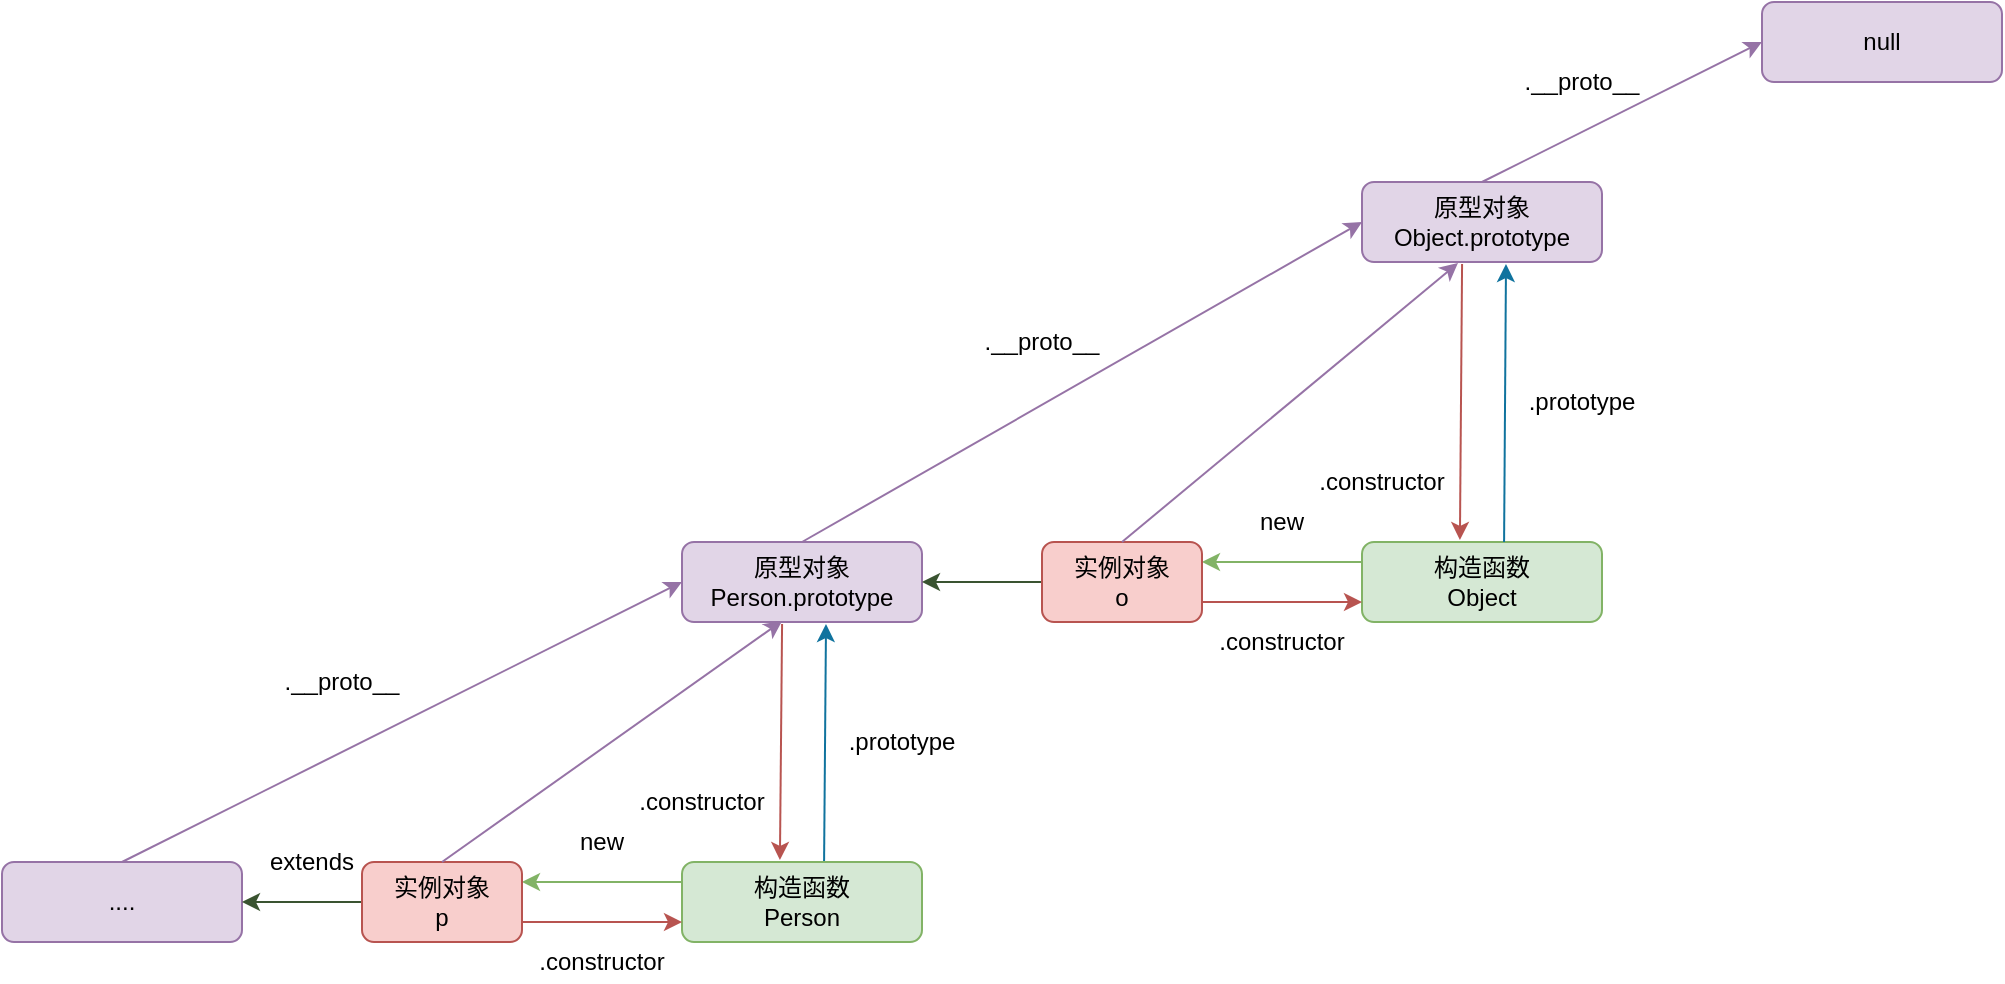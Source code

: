 <mxfile version="20.8.16" type="device"><diagram id="Ed7ZIexu5s1mp6d3kqyb" name="Page-1"><mxGraphModel dx="954" dy="1765" grid="1" gridSize="10" guides="1" tooltips="1" connect="1" arrows="1" fold="1" page="1" pageScale="1" pageWidth="827" pageHeight="1169" math="0" shadow="0"><root><mxCell id="0"/><mxCell id="1" parent="0"/><mxCell id="iTlgRpWv4HO870X7oeb4-7" value=".prototype" style="text;html=1;strokeColor=none;fillColor=none;align=center;verticalAlign=middle;whiteSpace=wrap;rounded=0;" parent="1" vertex="1"><mxGeometry x="460" y="320" width="60" height="20" as="geometry"/></mxCell><mxCell id="iTlgRpWv4HO870X7oeb4-8" value=".constructor" style="text;html=1;strokeColor=none;fillColor=none;align=center;verticalAlign=middle;whiteSpace=wrap;rounded=0;" parent="1" vertex="1"><mxGeometry x="360" y="350" width="60" height="20" as="geometry"/></mxCell><mxCell id="iTlgRpWv4HO870X7oeb4-19" value=".__proto__" style="text;html=1;strokeColor=none;fillColor=none;align=center;verticalAlign=middle;whiteSpace=wrap;rounded=0;" parent="1" vertex="1"><mxGeometry x="180" y="290" width="60" height="20" as="geometry"/></mxCell><mxCell id="iTlgRpWv4HO870X7oeb4-23" value="原型对象&lt;br&gt;Person.prototype" style="rounded=1;whiteSpace=wrap;html=1;fillColor=#e1d5e7;strokeColor=#9673a6;" parent="1" vertex="1"><mxGeometry x="380" y="230" width="120" height="40" as="geometry"/></mxCell><mxCell id="iTlgRpWv4HO870X7oeb4-25" value="" style="endArrow=classic;html=1;exitX=0.592;exitY=0;exitDx=0;exitDy=0;fillColor=#b1ddf0;strokeColor=#10739e;exitPerimeter=0;entryX=0.6;entryY=1.025;entryDx=0;entryDy=0;entryPerimeter=0;" parent="1" target="iTlgRpWv4HO870X7oeb4-23" edge="1"><mxGeometry width="50" height="50" relative="1" as="geometry"><mxPoint x="451.04" y="390" as="sourcePoint"/><mxPoint x="470" y="230" as="targetPoint"/></mxGeometry></mxCell><mxCell id="iTlgRpWv4HO870X7oeb4-27" value="" style="endArrow=classic;html=1;exitX=0.5;exitY=0;exitDx=0;exitDy=0;entryX=0;entryY=0.5;entryDx=0;entryDy=0;fillColor=#e1d5e7;strokeColor=#9673a6;" parent="1" source="MS21WHIQ8eIV37LJQQ5N-21" target="iTlgRpWv4HO870X7oeb4-23" edge="1"><mxGeometry width="50" height="50" relative="1" as="geometry"><mxPoint x="240" y="390" as="sourcePoint"/><mxPoint x="370" y="270" as="targetPoint"/></mxGeometry></mxCell><mxCell id="cE04QJzlrV_8oIgy1_4r-4" value="" style="endArrow=classic;html=1;rounded=0;exitX=0.417;exitY=1.025;exitDx=0;exitDy=0;fillColor=#f8cecc;strokeColor=#b85450;entryX=0.408;entryY=-0.025;entryDx=0;entryDy=0;entryPerimeter=0;exitPerimeter=0;" parent="1" source="iTlgRpWv4HO870X7oeb4-23" edge="1"><mxGeometry width="50" height="50" relative="1" as="geometry"><mxPoint x="190" y="340" as="sourcePoint"/><mxPoint x="428.96" y="389" as="targetPoint"/></mxGeometry></mxCell><mxCell id="MS21WHIQ8eIV37LJQQ5N-1" value=".prototype" style="text;html=1;strokeColor=none;fillColor=none;align=center;verticalAlign=middle;whiteSpace=wrap;rounded=0;" parent="1" vertex="1"><mxGeometry x="800" y="150" width="60" height="20" as="geometry"/></mxCell><mxCell id="MS21WHIQ8eIV37LJQQ5N-2" value=".constructor" style="text;html=1;strokeColor=none;fillColor=none;align=center;verticalAlign=middle;whiteSpace=wrap;rounded=0;" parent="1" vertex="1"><mxGeometry x="700" y="190" width="60" height="20" as="geometry"/></mxCell><mxCell id="MS21WHIQ8eIV37LJQQ5N-3" value="构造函数&lt;br&gt;Object" style="rounded=1;whiteSpace=wrap;html=1;fillColor=#d5e8d4;strokeColor=#82b366;" parent="1" vertex="1"><mxGeometry x="720" y="230" width="120" height="40" as="geometry"/></mxCell><mxCell id="MS21WHIQ8eIV37LJQQ5N-4" value="原型对象&lt;br&gt;Object.prototype" style="rounded=1;whiteSpace=wrap;html=1;fillColor=#e1d5e7;strokeColor=#9673a6;" parent="1" vertex="1"><mxGeometry x="720" y="50" width="120" height="40" as="geometry"/></mxCell><mxCell id="MS21WHIQ8eIV37LJQQ5N-5" value="" style="endArrow=classic;html=1;exitX=0.592;exitY=0;exitDx=0;exitDy=0;fillColor=#b1ddf0;strokeColor=#10739e;exitPerimeter=0;entryX=0.6;entryY=1.025;entryDx=0;entryDy=0;entryPerimeter=0;" parent="1" source="MS21WHIQ8eIV37LJQQ5N-3" target="MS21WHIQ8eIV37LJQQ5N-4" edge="1"><mxGeometry width="50" height="50" relative="1" as="geometry"><mxPoint x="680" y="380" as="sourcePoint"/><mxPoint x="700" y="70" as="targetPoint"/></mxGeometry></mxCell><mxCell id="MS21WHIQ8eIV37LJQQ5N-6" value=".constructor" style="text;html=1;strokeColor=none;fillColor=none;align=center;verticalAlign=middle;whiteSpace=wrap;rounded=0;" parent="1" vertex="1"><mxGeometry x="645" y="270" width="70" height="20" as="geometry"/></mxCell><mxCell id="MS21WHIQ8eIV37LJQQ5N-7" value="" style="endArrow=classic;html=1;rounded=0;entryX=0;entryY=0.75;entryDx=0;entryDy=0;fillColor=#f8cecc;strokeColor=#b85450;exitX=1;exitY=0.75;exitDx=0;exitDy=0;" parent="1" source="MS21WHIQ8eIV37LJQQ5N-15" target="MS21WHIQ8eIV37LJQQ5N-3" edge="1"><mxGeometry width="50" height="50" relative="1" as="geometry"><mxPoint x="660" y="260" as="sourcePoint"/><mxPoint x="840" y="380" as="targetPoint"/></mxGeometry></mxCell><mxCell id="MS21WHIQ8eIV37LJQQ5N-8" value="" style="endArrow=classic;html=1;rounded=0;entryX=1;entryY=0.25;entryDx=0;entryDy=0;exitX=0;exitY=0.25;exitDx=0;exitDy=0;fillColor=#d5e8d4;strokeColor=#82b366;" parent="1" source="MS21WHIQ8eIV37LJQQ5N-3" target="MS21WHIQ8eIV37LJQQ5N-15" edge="1"><mxGeometry width="50" height="50" relative="1" as="geometry"><mxPoint x="500" y="400" as="sourcePoint"/><mxPoint x="500" y="240" as="targetPoint"/></mxGeometry></mxCell><mxCell id="MS21WHIQ8eIV37LJQQ5N-9" value="new" style="text;html=1;strokeColor=none;fillColor=none;align=center;verticalAlign=middle;whiteSpace=wrap;rounded=0;" parent="1" vertex="1"><mxGeometry x="650" y="210" width="60" height="20" as="geometry"/></mxCell><mxCell id="MS21WHIQ8eIV37LJQQ5N-10" value="" style="endArrow=classic;html=1;rounded=0;exitX=0.417;exitY=1.025;exitDx=0;exitDy=0;fillColor=#f8cecc;strokeColor=#b85450;entryX=0.408;entryY=-0.025;entryDx=0;entryDy=0;entryPerimeter=0;exitPerimeter=0;" parent="1" source="MS21WHIQ8eIV37LJQQ5N-4" target="MS21WHIQ8eIV37LJQQ5N-3" edge="1"><mxGeometry width="50" height="50" relative="1" as="geometry"><mxPoint x="420" y="180" as="sourcePoint"/><mxPoint x="450" y="230" as="targetPoint"/></mxGeometry></mxCell><mxCell id="MS21WHIQ8eIV37LJQQ5N-11" value=".__proto__" style="text;html=1;strokeColor=none;fillColor=none;align=center;verticalAlign=middle;whiteSpace=wrap;rounded=0;" parent="1" vertex="1"><mxGeometry x="530" y="120" width="60" height="20" as="geometry"/></mxCell><mxCell id="MS21WHIQ8eIV37LJQQ5N-12" value="" style="endArrow=classic;html=1;exitX=0.5;exitY=0;exitDx=0;exitDy=0;entryX=0;entryY=0.5;entryDx=0;entryDy=0;fillColor=#e1d5e7;strokeColor=#9673a6;" parent="1" target="MS21WHIQ8eIV37LJQQ5N-4" edge="1"><mxGeometry width="50" height="50" relative="1" as="geometry"><mxPoint x="440" y="230" as="sourcePoint"/><mxPoint x="610" y="90" as="targetPoint"/></mxGeometry></mxCell><mxCell id="MS21WHIQ8eIV37LJQQ5N-16" style="edgeStyle=orthogonalEdgeStyle;rounded=0;orthogonalLoop=1;jettySize=auto;html=1;fillColor=#6d8764;strokeColor=#3A5431;" parent="1" source="MS21WHIQ8eIV37LJQQ5N-15" target="iTlgRpWv4HO870X7oeb4-23" edge="1"><mxGeometry relative="1" as="geometry"/></mxCell><mxCell id="MS21WHIQ8eIV37LJQQ5N-15" value="实例对象&lt;br&gt;o" style="rounded=1;whiteSpace=wrap;html=1;fillColor=#f8cecc;strokeColor=#b85450;" parent="1" vertex="1"><mxGeometry x="560" y="230" width="80" height="40" as="geometry"/></mxCell><mxCell id="MS21WHIQ8eIV37LJQQ5N-20" value="" style="endArrow=classic;html=1;rounded=0;entryX=0.4;entryY=1.013;entryDx=0;entryDy=0;exitX=0.5;exitY=0;exitDx=0;exitDy=0;entryPerimeter=0;fillColor=#e1d5e7;strokeColor=#9673a6;" parent="1" source="MS21WHIQ8eIV37LJQQ5N-15" target="MS21WHIQ8eIV37LJQQ5N-4" edge="1"><mxGeometry width="50" height="50" relative="1" as="geometry"><mxPoint x="480" y="250" as="sourcePoint"/><mxPoint x="530" y="200" as="targetPoint"/></mxGeometry></mxCell><mxCell id="MS21WHIQ8eIV37LJQQ5N-21" value="...." style="rounded=1;whiteSpace=wrap;html=1;fillColor=#e1d5e7;strokeColor=#9673a6;" parent="1" vertex="1"><mxGeometry x="40" y="390" width="120" height="40" as="geometry"/></mxCell><mxCell id="MS21WHIQ8eIV37LJQQ5N-22" value="构造函数&lt;br&gt;Person" style="rounded=1;whiteSpace=wrap;html=1;fillColor=#d5e8d4;strokeColor=#82b366;" parent="1" vertex="1"><mxGeometry x="380" y="390" width="120" height="40" as="geometry"/></mxCell><mxCell id="MS21WHIQ8eIV37LJQQ5N-23" value=".constructor" style="text;html=1;strokeColor=none;fillColor=none;align=center;verticalAlign=middle;whiteSpace=wrap;rounded=0;" parent="1" vertex="1"><mxGeometry x="305" y="430" width="70" height="20" as="geometry"/></mxCell><mxCell id="MS21WHIQ8eIV37LJQQ5N-24" value="" style="endArrow=classic;html=1;rounded=0;entryX=0;entryY=0.75;entryDx=0;entryDy=0;fillColor=#f8cecc;strokeColor=#b85450;exitX=1;exitY=0.75;exitDx=0;exitDy=0;" parent="1" source="MS21WHIQ8eIV37LJQQ5N-28" target="MS21WHIQ8eIV37LJQQ5N-22" edge="1"><mxGeometry width="50" height="50" relative="1" as="geometry"><mxPoint x="320" y="420" as="sourcePoint"/><mxPoint x="500" y="540" as="targetPoint"/></mxGeometry></mxCell><mxCell id="MS21WHIQ8eIV37LJQQ5N-25" value="" style="endArrow=classic;html=1;rounded=0;entryX=1;entryY=0.25;entryDx=0;entryDy=0;exitX=0;exitY=0.25;exitDx=0;exitDy=0;fillColor=#d5e8d4;strokeColor=#82b366;" parent="1" source="MS21WHIQ8eIV37LJQQ5N-22" target="MS21WHIQ8eIV37LJQQ5N-28" edge="1"><mxGeometry width="50" height="50" relative="1" as="geometry"><mxPoint x="160" y="560" as="sourcePoint"/><mxPoint x="160" y="400" as="targetPoint"/></mxGeometry></mxCell><mxCell id="MS21WHIQ8eIV37LJQQ5N-26" value="new" style="text;html=1;strokeColor=none;fillColor=none;align=center;verticalAlign=middle;whiteSpace=wrap;rounded=0;" parent="1" vertex="1"><mxGeometry x="310" y="370" width="60" height="20" as="geometry"/></mxCell><mxCell id="MS21WHIQ8eIV37LJQQ5N-27" style="edgeStyle=orthogonalEdgeStyle;rounded=0;orthogonalLoop=1;jettySize=auto;html=1;fillColor=#6d8764;strokeColor=#3A5431;" parent="1" source="MS21WHIQ8eIV37LJQQ5N-28" target="MS21WHIQ8eIV37LJQQ5N-21" edge="1"><mxGeometry relative="1" as="geometry"/></mxCell><mxCell id="MS21WHIQ8eIV37LJQQ5N-28" value="实例对象&lt;br&gt;p" style="rounded=1;whiteSpace=wrap;html=1;fillColor=#f8cecc;strokeColor=#b85450;" parent="1" vertex="1"><mxGeometry x="220" y="390" width="80" height="40" as="geometry"/></mxCell><mxCell id="MS21WHIQ8eIV37LJQQ5N-29" value="extends" style="text;html=1;strokeColor=none;fillColor=none;align=center;verticalAlign=middle;whiteSpace=wrap;rounded=0;" parent="1" vertex="1"><mxGeometry x="170" y="380" width="50" height="20" as="geometry"/></mxCell><mxCell id="MS21WHIQ8eIV37LJQQ5N-30" value="" style="endArrow=classic;html=1;rounded=0;exitX=0.5;exitY=0;exitDx=0;exitDy=0;entryX=0.417;entryY=0.988;entryDx=0;entryDy=0;entryPerimeter=0;fillColor=#e1d5e7;strokeColor=#9673a6;" parent="1" source="MS21WHIQ8eIV37LJQQ5N-28" target="iTlgRpWv4HO870X7oeb4-23" edge="1"><mxGeometry width="50" height="50" relative="1" as="geometry"><mxPoint x="310" y="340" as="sourcePoint"/><mxPoint x="430" y="280" as="targetPoint"/></mxGeometry></mxCell><mxCell id="cjFUHgGqbVgKYxawKCtS-1" value="null" style="rounded=1;whiteSpace=wrap;html=1;fillColor=#e1d5e7;strokeColor=#9673a6;" parent="1" vertex="1"><mxGeometry x="920" y="-40" width="120" height="40" as="geometry"/></mxCell><mxCell id="cjFUHgGqbVgKYxawKCtS-2" value="" style="endArrow=classic;html=1;exitX=0.5;exitY=0;exitDx=0;exitDy=0;entryX=0;entryY=0.5;entryDx=0;entryDy=0;fillColor=#e1d5e7;strokeColor=#9673a6;" parent="1" source="MS21WHIQ8eIV37LJQQ5N-4" target="cjFUHgGqbVgKYxawKCtS-1" edge="1"><mxGeometry width="50" height="50" relative="1" as="geometry"><mxPoint x="450" y="240" as="sourcePoint"/><mxPoint x="730" y="80" as="targetPoint"/></mxGeometry></mxCell><mxCell id="cjFUHgGqbVgKYxawKCtS-4" value=".__proto__" style="text;html=1;strokeColor=none;fillColor=none;align=center;verticalAlign=middle;whiteSpace=wrap;rounded=0;" parent="1" vertex="1"><mxGeometry x="800" y="-10" width="60" height="20" as="geometry"/></mxCell></root></mxGraphModel></diagram></mxfile>